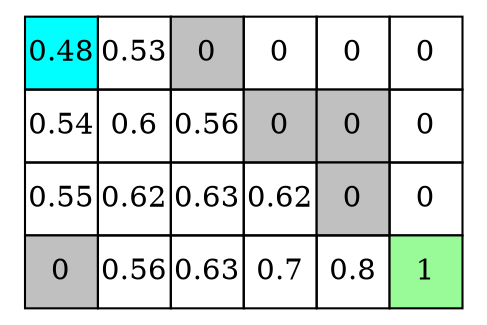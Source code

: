 digraph G
{
node [shape=plaintext]
a[label=<<TABLE BORDER="0" CELLBORDER="1" CELLSPACING="0">
<TR>
<TD width="35" height="35" fixedsize="true" BGCOLOR="cyan">0.48</TD>
<TD width="35" height="35" fixedsize="true">0.53</TD>
<TD width="35" height="35" fixedsize="true" BGCOLOR="gray">0</TD>
<TD width="35" height="35" fixedsize="true">0</TD>
<TD width="35" height="35" fixedsize="true">0</TD>
<TD width="35" height="35" fixedsize="true">0</TD>
</TR>
<TR>
<TD width="35" height="35" fixedsize="true">0.54</TD>
<TD width="35" height="35" fixedsize="true">0.6</TD>
<TD width="35" height="35" fixedsize="true">0.56</TD>
<TD width="35" height="35" fixedsize="true" BGCOLOR="gray">0</TD>
<TD width="35" height="35" fixedsize="true" BGCOLOR="gray">0</TD>
<TD width="35" height="35" fixedsize="true">0</TD>
</TR>
<TR>
<TD width="35" height="35" fixedsize="true">0.55</TD>
<TD width="35" height="35" fixedsize="true">0.62</TD>
<TD width="35" height="35" fixedsize="true">0.63</TD>
<TD width="35" height="35" fixedsize="true">0.62</TD>
<TD width="35" height="35" fixedsize="true" BGCOLOR="gray">0</TD>
<TD width="35" height="35" fixedsize="true">0</TD>
</TR>
<TR>
<TD width="35" height="35" fixedsize="true" BGCOLOR="gray">0</TD>
<TD width="35" height="35" fixedsize="true">0.56</TD>
<TD width="35" height="35" fixedsize="true">0.63</TD>
<TD width="35" height="35" fixedsize="true">0.7</TD>
<TD width="35" height="35" fixedsize="true">0.8</TD>
<TD width="35" height="35" fixedsize="true" BGCOLOR="palegreen">1</TD>
</TR>
 </TABLE>>];
}
